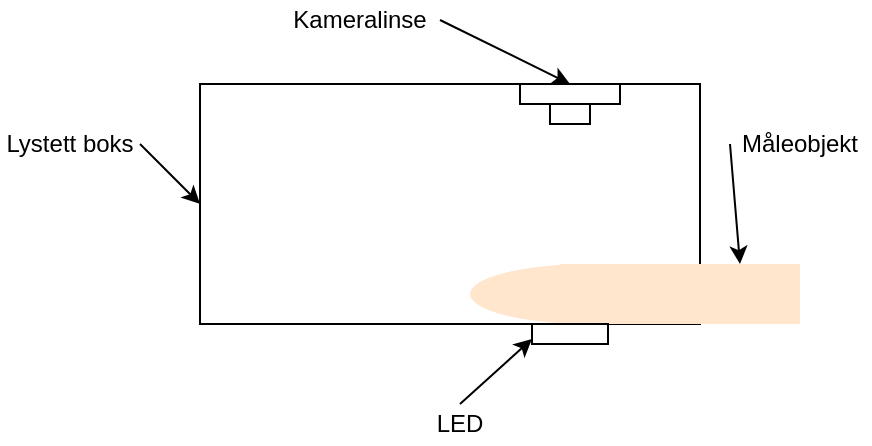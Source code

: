 <mxfile version="10.6.0" type="device"><diagram id="Jd69wqO4eycEuea9KcQc" name="Page-1"><mxGraphModel dx="694" dy="525" grid="1" gridSize="10" guides="1" tooltips="1" connect="1" arrows="1" fold="1" page="1" pageScale="1" pageWidth="850" pageHeight="1100" math="0" shadow="0"><root><mxCell id="0"/><mxCell id="1" parent="0"/><mxCell id="LPbs24gB8wOReKR2HvIn-1" value="" style="rounded=0;whiteSpace=wrap;html=1;" vertex="1" parent="1"><mxGeometry x="170" y="130" width="250" height="120" as="geometry"/></mxCell><mxCell id="LPbs24gB8wOReKR2HvIn-3" value="" style="ellipse;whiteSpace=wrap;html=1;fillColor=#ffe6cc;strokeColor=none;" vertex="1" parent="1"><mxGeometry x="305" y="220" width="120" height="30" as="geometry"/></mxCell><mxCell id="LPbs24gB8wOReKR2HvIn-2" value="" style="rounded=0;whiteSpace=wrap;html=1;fillColor=#ffe6cc;strokeColor=none;" vertex="1" parent="1"><mxGeometry x="350" y="220" width="120" height="30" as="geometry"/></mxCell><mxCell id="LPbs24gB8wOReKR2HvIn-4" value="" style="rounded=0;whiteSpace=wrap;html=1;" vertex="1" parent="1"><mxGeometry x="330" y="130" width="50" height="10" as="geometry"/></mxCell><mxCell id="LPbs24gB8wOReKR2HvIn-6" value="" style="rounded=0;whiteSpace=wrap;html=1;" vertex="1" parent="1"><mxGeometry x="345" y="140" width="20" height="10" as="geometry"/></mxCell><mxCell id="LPbs24gB8wOReKR2HvIn-7" value="" style="rounded=0;whiteSpace=wrap;html=1;" vertex="1" parent="1"><mxGeometry x="336" y="250" width="38" height="10" as="geometry"/></mxCell><mxCell id="LPbs24gB8wOReKR2HvIn-8" value="Lystett boks" style="text;html=1;strokeColor=none;fillColor=none;align=center;verticalAlign=middle;whiteSpace=wrap;rounded=0;" vertex="1" parent="1"><mxGeometry x="70" y="150" width="70" height="20" as="geometry"/></mxCell><mxCell id="LPbs24gB8wOReKR2HvIn-9" value="LED" style="text;html=1;strokeColor=none;fillColor=none;align=center;verticalAlign=middle;whiteSpace=wrap;rounded=0;" vertex="1" parent="1"><mxGeometry x="270" y="290" width="60" height="20" as="geometry"/></mxCell><mxCell id="LPbs24gB8wOReKR2HvIn-10" value="Kameralinse" style="text;html=1;strokeColor=none;fillColor=none;align=center;verticalAlign=middle;whiteSpace=wrap;rounded=0;" vertex="1" parent="1"><mxGeometry x="210" y="88" width="80" height="20" as="geometry"/></mxCell><mxCell id="LPbs24gB8wOReKR2HvIn-11" value="Måleobjekt" style="text;html=1;strokeColor=none;fillColor=none;align=center;verticalAlign=middle;whiteSpace=wrap;rounded=0;" vertex="1" parent="1"><mxGeometry x="435" y="150" width="70" height="20" as="geometry"/></mxCell><mxCell id="LPbs24gB8wOReKR2HvIn-12" value="" style="endArrow=classic;html=1;exitX=0;exitY=0.5;exitDx=0;exitDy=0;entryX=0.75;entryY=0;entryDx=0;entryDy=0;" edge="1" parent="1" source="LPbs24gB8wOReKR2HvIn-11" target="LPbs24gB8wOReKR2HvIn-2"><mxGeometry width="50" height="50" relative="1" as="geometry"><mxPoint x="50" y="380" as="sourcePoint"/><mxPoint x="100" y="330" as="targetPoint"/></mxGeometry></mxCell><mxCell id="LPbs24gB8wOReKR2HvIn-14" value="" style="endArrow=classic;html=1;entryX=0;entryY=0.75;entryDx=0;entryDy=0;exitX=0.5;exitY=0;exitDx=0;exitDy=0;" edge="1" parent="1" source="LPbs24gB8wOReKR2HvIn-9" target="LPbs24gB8wOReKR2HvIn-7"><mxGeometry width="50" height="50" relative="1" as="geometry"><mxPoint x="50" y="380" as="sourcePoint"/><mxPoint x="100" y="330" as="targetPoint"/></mxGeometry></mxCell><mxCell id="LPbs24gB8wOReKR2HvIn-15" value="" style="endArrow=classic;html=1;entryX=0;entryY=0.5;entryDx=0;entryDy=0;exitX=1;exitY=0.5;exitDx=0;exitDy=0;" edge="1" parent="1" source="LPbs24gB8wOReKR2HvIn-8" target="LPbs24gB8wOReKR2HvIn-1"><mxGeometry width="50" height="50" relative="1" as="geometry"><mxPoint x="50" y="380" as="sourcePoint"/><mxPoint x="100" y="330" as="targetPoint"/></mxGeometry></mxCell><mxCell id="LPbs24gB8wOReKR2HvIn-16" value="" style="endArrow=classic;html=1;entryX=0.5;entryY=0;entryDx=0;entryDy=0;exitX=1;exitY=0.5;exitDx=0;exitDy=0;" edge="1" parent="1" source="LPbs24gB8wOReKR2HvIn-10" target="LPbs24gB8wOReKR2HvIn-4"><mxGeometry width="50" height="50" relative="1" as="geometry"><mxPoint x="50" y="380" as="sourcePoint"/><mxPoint x="100" y="330" as="targetPoint"/></mxGeometry></mxCell></root></mxGraphModel></diagram></mxfile>
